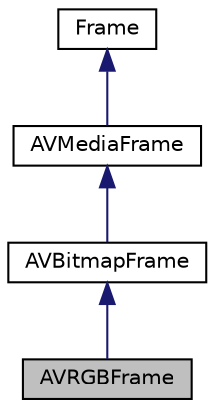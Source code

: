 digraph "AVRGBFrame"
{
  edge [fontname="Helvetica",fontsize="10",labelfontname="Helvetica",labelfontsize="10"];
  node [fontname="Helvetica",fontsize="10",shape=record];
  Node0 [label="AVRGBFrame",height=0.2,width=0.4,color="black", fillcolor="grey75", style="filled", fontcolor="black"];
  Node1 -> Node0 [dir="back",color="midnightblue",fontsize="10",style="solid",fontname="Helvetica"];
  Node1 [label="AVBitmapFrame",height=0.2,width=0.4,color="black", fillcolor="white", style="filled",URL="$classAVBitmapFrame.html",tooltip="Decoded YUV/RGB frame in FFMpeg format. "];
  Node2 -> Node1 [dir="back",color="midnightblue",fontsize="10",style="solid",fontname="Helvetica"];
  Node2 [label="AVMediaFrame",height=0.2,width=0.4,color="black", fillcolor="white", style="filled",URL="$classAVMediaFrame.html",tooltip="Decoded Frame in FFmpeg format. "];
  Node3 -> Node2 [dir="back",color="midnightblue",fontsize="10",style="solid",fontname="Helvetica"];
  Node3 [label="Frame",height=0.2,width=0.4,color="black", fillcolor="white", style="filled",URL="$classFrame.html",tooltip="Frame: An abstract queueable class. "];
}
